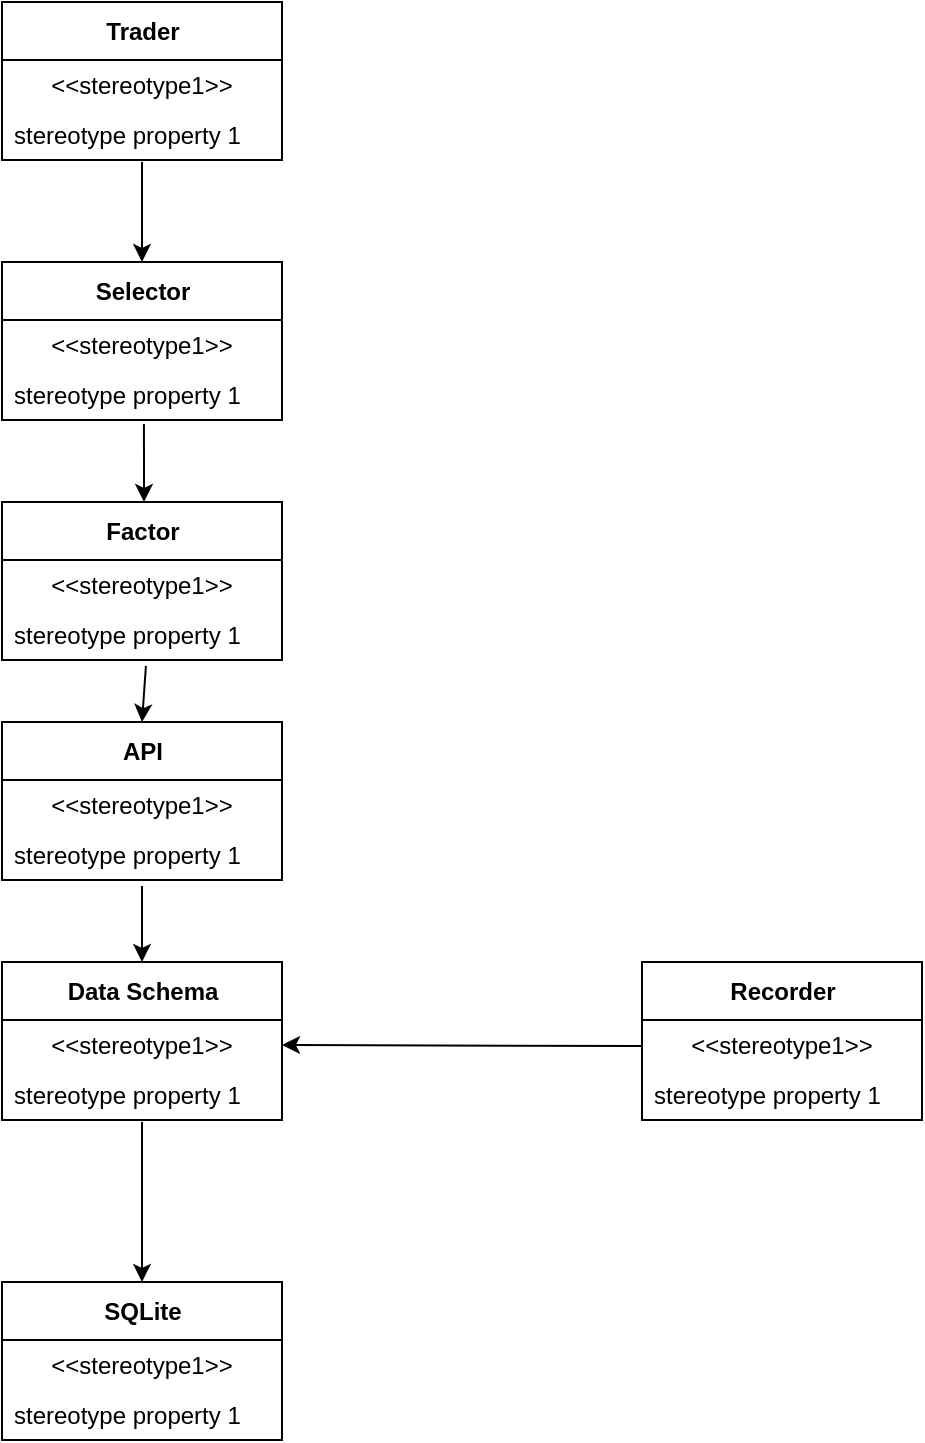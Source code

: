 <mxfile version="14.4.3" type="github">
  <diagram id="C5RBs43oDa-KdzZeNtuy" name="Page-1">
    <mxGraphModel dx="1102" dy="614" grid="1" gridSize="10" guides="1" tooltips="1" connect="1" arrows="1" fold="1" page="1" pageScale="1" pageWidth="827" pageHeight="1169" math="0" shadow="0">
      <root>
        <mxCell id="WIyWlLk6GJQsqaUBKTNV-0" />
        <mxCell id="WIyWlLk6GJQsqaUBKTNV-1" parent="WIyWlLk6GJQsqaUBKTNV-0" />
        <mxCell id="IewsyBAQbpLLE7r3UOKR-9" value="SQLite" style="swimlane;fontStyle=1;align=center;verticalAlign=middle;childLayout=stackLayout;horizontal=1;startSize=29;horizontalStack=0;resizeParent=1;resizeParentMax=0;resizeLast=0;collapsible=0;marginBottom=0;html=1;" vertex="1" parent="WIyWlLk6GJQsqaUBKTNV-1">
          <mxGeometry x="240" y="840" width="140" height="79" as="geometry" />
        </mxCell>
        <mxCell id="IewsyBAQbpLLE7r3UOKR-10" value="&amp;lt;&amp;lt;stereotype1&amp;gt;&amp;gt;" style="text;html=1;strokeColor=none;fillColor=none;align=center;verticalAlign=middle;spacingLeft=4;spacingRight=4;overflow=hidden;rotatable=0;points=[[0,0.5],[1,0.5]];portConstraint=eastwest;" vertex="1" parent="IewsyBAQbpLLE7r3UOKR-9">
          <mxGeometry y="29" width="140" height="25" as="geometry" />
        </mxCell>
        <mxCell id="IewsyBAQbpLLE7r3UOKR-11" value="stereotype property 1" style="text;html=1;strokeColor=none;fillColor=none;align=left;verticalAlign=middle;spacingLeft=4;spacingRight=4;overflow=hidden;rotatable=0;points=[[0,0.5],[1,0.5]];portConstraint=eastwest;" vertex="1" parent="IewsyBAQbpLLE7r3UOKR-9">
          <mxGeometry y="54" width="140" height="25" as="geometry" />
        </mxCell>
        <mxCell id="IewsyBAQbpLLE7r3UOKR-15" value="" style="endArrow=classic;html=1;entryX=0.5;entryY=0;entryDx=0;entryDy=0;" edge="1" parent="WIyWlLk6GJQsqaUBKTNV-1" target="IewsyBAQbpLLE7r3UOKR-9">
          <mxGeometry width="50" height="50" relative="1" as="geometry">
            <mxPoint x="310" y="760" as="sourcePoint" />
            <mxPoint x="210" y="770" as="targetPoint" />
          </mxGeometry>
        </mxCell>
        <mxCell id="IewsyBAQbpLLE7r3UOKR-16" value="Data Schema" style="swimlane;fontStyle=1;align=center;verticalAlign=middle;childLayout=stackLayout;horizontal=1;startSize=29;horizontalStack=0;resizeParent=1;resizeParentMax=0;resizeLast=0;collapsible=0;marginBottom=0;html=1;" vertex="1" parent="WIyWlLk6GJQsqaUBKTNV-1">
          <mxGeometry x="240" y="680" width="140" height="79" as="geometry" />
        </mxCell>
        <mxCell id="IewsyBAQbpLLE7r3UOKR-17" value="&amp;lt;&amp;lt;stereotype1&amp;gt;&amp;gt;" style="text;html=1;strokeColor=none;fillColor=none;align=center;verticalAlign=middle;spacingLeft=4;spacingRight=4;overflow=hidden;rotatable=0;points=[[0,0.5],[1,0.5]];portConstraint=eastwest;" vertex="1" parent="IewsyBAQbpLLE7r3UOKR-16">
          <mxGeometry y="29" width="140" height="25" as="geometry" />
        </mxCell>
        <mxCell id="IewsyBAQbpLLE7r3UOKR-18" value="stereotype property 1" style="text;html=1;strokeColor=none;fillColor=none;align=left;verticalAlign=middle;spacingLeft=4;spacingRight=4;overflow=hidden;rotatable=0;points=[[0,0.5],[1,0.5]];portConstraint=eastwest;" vertex="1" parent="IewsyBAQbpLLE7r3UOKR-16">
          <mxGeometry y="54" width="140" height="25" as="geometry" />
        </mxCell>
        <mxCell id="IewsyBAQbpLLE7r3UOKR-19" value="" style="endArrow=classic;html=1;entryX=1;entryY=0.5;entryDx=0;entryDy=0;" edge="1" parent="WIyWlLk6GJQsqaUBKTNV-1" target="IewsyBAQbpLLE7r3UOKR-17">
          <mxGeometry width="50" height="50" relative="1" as="geometry">
            <mxPoint x="560" y="722" as="sourcePoint" />
            <mxPoint x="590" y="740" as="targetPoint" />
          </mxGeometry>
        </mxCell>
        <mxCell id="IewsyBAQbpLLE7r3UOKR-20" value="Recorder" style="swimlane;fontStyle=1;align=center;verticalAlign=middle;childLayout=stackLayout;horizontal=1;startSize=29;horizontalStack=0;resizeParent=1;resizeParentMax=0;resizeLast=0;collapsible=0;marginBottom=0;html=1;" vertex="1" parent="WIyWlLk6GJQsqaUBKTNV-1">
          <mxGeometry x="560" y="680" width="140" height="79" as="geometry" />
        </mxCell>
        <mxCell id="IewsyBAQbpLLE7r3UOKR-21" value="&amp;lt;&amp;lt;stereotype1&amp;gt;&amp;gt;" style="text;html=1;strokeColor=none;fillColor=none;align=center;verticalAlign=middle;spacingLeft=4;spacingRight=4;overflow=hidden;rotatable=0;points=[[0,0.5],[1,0.5]];portConstraint=eastwest;" vertex="1" parent="IewsyBAQbpLLE7r3UOKR-20">
          <mxGeometry y="29" width="140" height="25" as="geometry" />
        </mxCell>
        <mxCell id="IewsyBAQbpLLE7r3UOKR-22" value="stereotype property 1" style="text;html=1;strokeColor=none;fillColor=none;align=left;verticalAlign=middle;spacingLeft=4;spacingRight=4;overflow=hidden;rotatable=0;points=[[0,0.5],[1,0.5]];portConstraint=eastwest;" vertex="1" parent="IewsyBAQbpLLE7r3UOKR-20">
          <mxGeometry y="54" width="140" height="25" as="geometry" />
        </mxCell>
        <mxCell id="IewsyBAQbpLLE7r3UOKR-23" value="API" style="swimlane;fontStyle=1;align=center;verticalAlign=middle;childLayout=stackLayout;horizontal=1;startSize=29;horizontalStack=0;resizeParent=1;resizeParentMax=0;resizeLast=0;collapsible=0;marginBottom=0;html=1;" vertex="1" parent="WIyWlLk6GJQsqaUBKTNV-1">
          <mxGeometry x="240" y="560" width="140" height="79" as="geometry" />
        </mxCell>
        <mxCell id="IewsyBAQbpLLE7r3UOKR-24" value="&amp;lt;&amp;lt;stereotype1&amp;gt;&amp;gt;" style="text;html=1;strokeColor=none;fillColor=none;align=center;verticalAlign=middle;spacingLeft=4;spacingRight=4;overflow=hidden;rotatable=0;points=[[0,0.5],[1,0.5]];portConstraint=eastwest;" vertex="1" parent="IewsyBAQbpLLE7r3UOKR-23">
          <mxGeometry y="29" width="140" height="25" as="geometry" />
        </mxCell>
        <mxCell id="IewsyBAQbpLLE7r3UOKR-25" value="stereotype property 1" style="text;html=1;strokeColor=none;fillColor=none;align=left;verticalAlign=middle;spacingLeft=4;spacingRight=4;overflow=hidden;rotatable=0;points=[[0,0.5],[1,0.5]];portConstraint=eastwest;" vertex="1" parent="IewsyBAQbpLLE7r3UOKR-23">
          <mxGeometry y="54" width="140" height="25" as="geometry" />
        </mxCell>
        <mxCell id="IewsyBAQbpLLE7r3UOKR-26" value="Factor" style="swimlane;fontStyle=1;align=center;verticalAlign=middle;childLayout=stackLayout;horizontal=1;startSize=29;horizontalStack=0;resizeParent=1;resizeParentMax=0;resizeLast=0;collapsible=0;marginBottom=0;html=1;" vertex="1" parent="WIyWlLk6GJQsqaUBKTNV-1">
          <mxGeometry x="240" y="450" width="140" height="79" as="geometry" />
        </mxCell>
        <mxCell id="IewsyBAQbpLLE7r3UOKR-27" value="&amp;lt;&amp;lt;stereotype1&amp;gt;&amp;gt;" style="text;html=1;strokeColor=none;fillColor=none;align=center;verticalAlign=middle;spacingLeft=4;spacingRight=4;overflow=hidden;rotatable=0;points=[[0,0.5],[1,0.5]];portConstraint=eastwest;" vertex="1" parent="IewsyBAQbpLLE7r3UOKR-26">
          <mxGeometry y="29" width="140" height="25" as="geometry" />
        </mxCell>
        <mxCell id="IewsyBAQbpLLE7r3UOKR-28" value="stereotype property 1" style="text;html=1;strokeColor=none;fillColor=none;align=left;verticalAlign=middle;spacingLeft=4;spacingRight=4;overflow=hidden;rotatable=0;points=[[0,0.5],[1,0.5]];portConstraint=eastwest;" vertex="1" parent="IewsyBAQbpLLE7r3UOKR-26">
          <mxGeometry y="54" width="140" height="25" as="geometry" />
        </mxCell>
        <mxCell id="IewsyBAQbpLLE7r3UOKR-29" value="Selector" style="swimlane;fontStyle=1;align=center;verticalAlign=middle;childLayout=stackLayout;horizontal=1;startSize=29;horizontalStack=0;resizeParent=1;resizeParentMax=0;resizeLast=0;collapsible=0;marginBottom=0;html=1;" vertex="1" parent="WIyWlLk6GJQsqaUBKTNV-1">
          <mxGeometry x="240" y="330" width="140" height="79" as="geometry" />
        </mxCell>
        <mxCell id="IewsyBAQbpLLE7r3UOKR-30" value="&amp;lt;&amp;lt;stereotype1&amp;gt;&amp;gt;" style="text;html=1;strokeColor=none;fillColor=none;align=center;verticalAlign=middle;spacingLeft=4;spacingRight=4;overflow=hidden;rotatable=0;points=[[0,0.5],[1,0.5]];portConstraint=eastwest;" vertex="1" parent="IewsyBAQbpLLE7r3UOKR-29">
          <mxGeometry y="29" width="140" height="25" as="geometry" />
        </mxCell>
        <mxCell id="IewsyBAQbpLLE7r3UOKR-31" value="stereotype property 1" style="text;html=1;strokeColor=none;fillColor=none;align=left;verticalAlign=middle;spacingLeft=4;spacingRight=4;overflow=hidden;rotatable=0;points=[[0,0.5],[1,0.5]];portConstraint=eastwest;" vertex="1" parent="IewsyBAQbpLLE7r3UOKR-29">
          <mxGeometry y="54" width="140" height="25" as="geometry" />
        </mxCell>
        <mxCell id="IewsyBAQbpLLE7r3UOKR-32" value="Trader" style="swimlane;fontStyle=1;align=center;verticalAlign=middle;childLayout=stackLayout;horizontal=1;startSize=29;horizontalStack=0;resizeParent=1;resizeParentMax=0;resizeLast=0;collapsible=0;marginBottom=0;html=1;" vertex="1" parent="WIyWlLk6GJQsqaUBKTNV-1">
          <mxGeometry x="240" y="200" width="140" height="79" as="geometry" />
        </mxCell>
        <mxCell id="IewsyBAQbpLLE7r3UOKR-33" value="&amp;lt;&amp;lt;stereotype1&amp;gt;&amp;gt;" style="text;html=1;strokeColor=none;fillColor=none;align=center;verticalAlign=middle;spacingLeft=4;spacingRight=4;overflow=hidden;rotatable=0;points=[[0,0.5],[1,0.5]];portConstraint=eastwest;" vertex="1" parent="IewsyBAQbpLLE7r3UOKR-32">
          <mxGeometry y="29" width="140" height="25" as="geometry" />
        </mxCell>
        <mxCell id="IewsyBAQbpLLE7r3UOKR-34" value="stereotype property 1" style="text;html=1;strokeColor=none;fillColor=none;align=left;verticalAlign=middle;spacingLeft=4;spacingRight=4;overflow=hidden;rotatable=0;points=[[0,0.5],[1,0.5]];portConstraint=eastwest;" vertex="1" parent="IewsyBAQbpLLE7r3UOKR-32">
          <mxGeometry y="54" width="140" height="25" as="geometry" />
        </mxCell>
        <mxCell id="IewsyBAQbpLLE7r3UOKR-35" value="" style="endArrow=classic;html=1;entryX=0.5;entryY=0;entryDx=0;entryDy=0;exitX=0.5;exitY=1.12;exitDx=0;exitDy=0;exitPerimeter=0;" edge="1" parent="WIyWlLk6GJQsqaUBKTNV-1" source="IewsyBAQbpLLE7r3UOKR-25" target="IewsyBAQbpLLE7r3UOKR-16">
          <mxGeometry width="50" height="50" relative="1" as="geometry">
            <mxPoint x="60" y="500" as="sourcePoint" />
            <mxPoint x="110" y="450" as="targetPoint" />
          </mxGeometry>
        </mxCell>
        <mxCell id="IewsyBAQbpLLE7r3UOKR-36" value="" style="endArrow=classic;html=1;entryX=0.5;entryY=0;entryDx=0;entryDy=0;exitX=0.514;exitY=1.12;exitDx=0;exitDy=0;exitPerimeter=0;" edge="1" parent="WIyWlLk6GJQsqaUBKTNV-1" source="IewsyBAQbpLLE7r3UOKR-28" target="IewsyBAQbpLLE7r3UOKR-23">
          <mxGeometry width="50" height="50" relative="1" as="geometry">
            <mxPoint x="320" y="652" as="sourcePoint" />
            <mxPoint x="320" y="690" as="targetPoint" />
          </mxGeometry>
        </mxCell>
        <mxCell id="IewsyBAQbpLLE7r3UOKR-37" value="" style="endArrow=classic;html=1;exitX=0.507;exitY=1.08;exitDx=0;exitDy=0;exitPerimeter=0;" edge="1" parent="WIyWlLk6GJQsqaUBKTNV-1" source="IewsyBAQbpLLE7r3UOKR-31">
          <mxGeometry width="50" height="50" relative="1" as="geometry">
            <mxPoint x="330" y="662" as="sourcePoint" />
            <mxPoint x="311" y="450" as="targetPoint" />
          </mxGeometry>
        </mxCell>
        <mxCell id="IewsyBAQbpLLE7r3UOKR-38" value="" style="endArrow=classic;html=1;" edge="1" parent="WIyWlLk6GJQsqaUBKTNV-1">
          <mxGeometry width="50" height="50" relative="1" as="geometry">
            <mxPoint x="310" y="280" as="sourcePoint" />
            <mxPoint x="310" y="330" as="targetPoint" />
          </mxGeometry>
        </mxCell>
      </root>
    </mxGraphModel>
  </diagram>
</mxfile>
